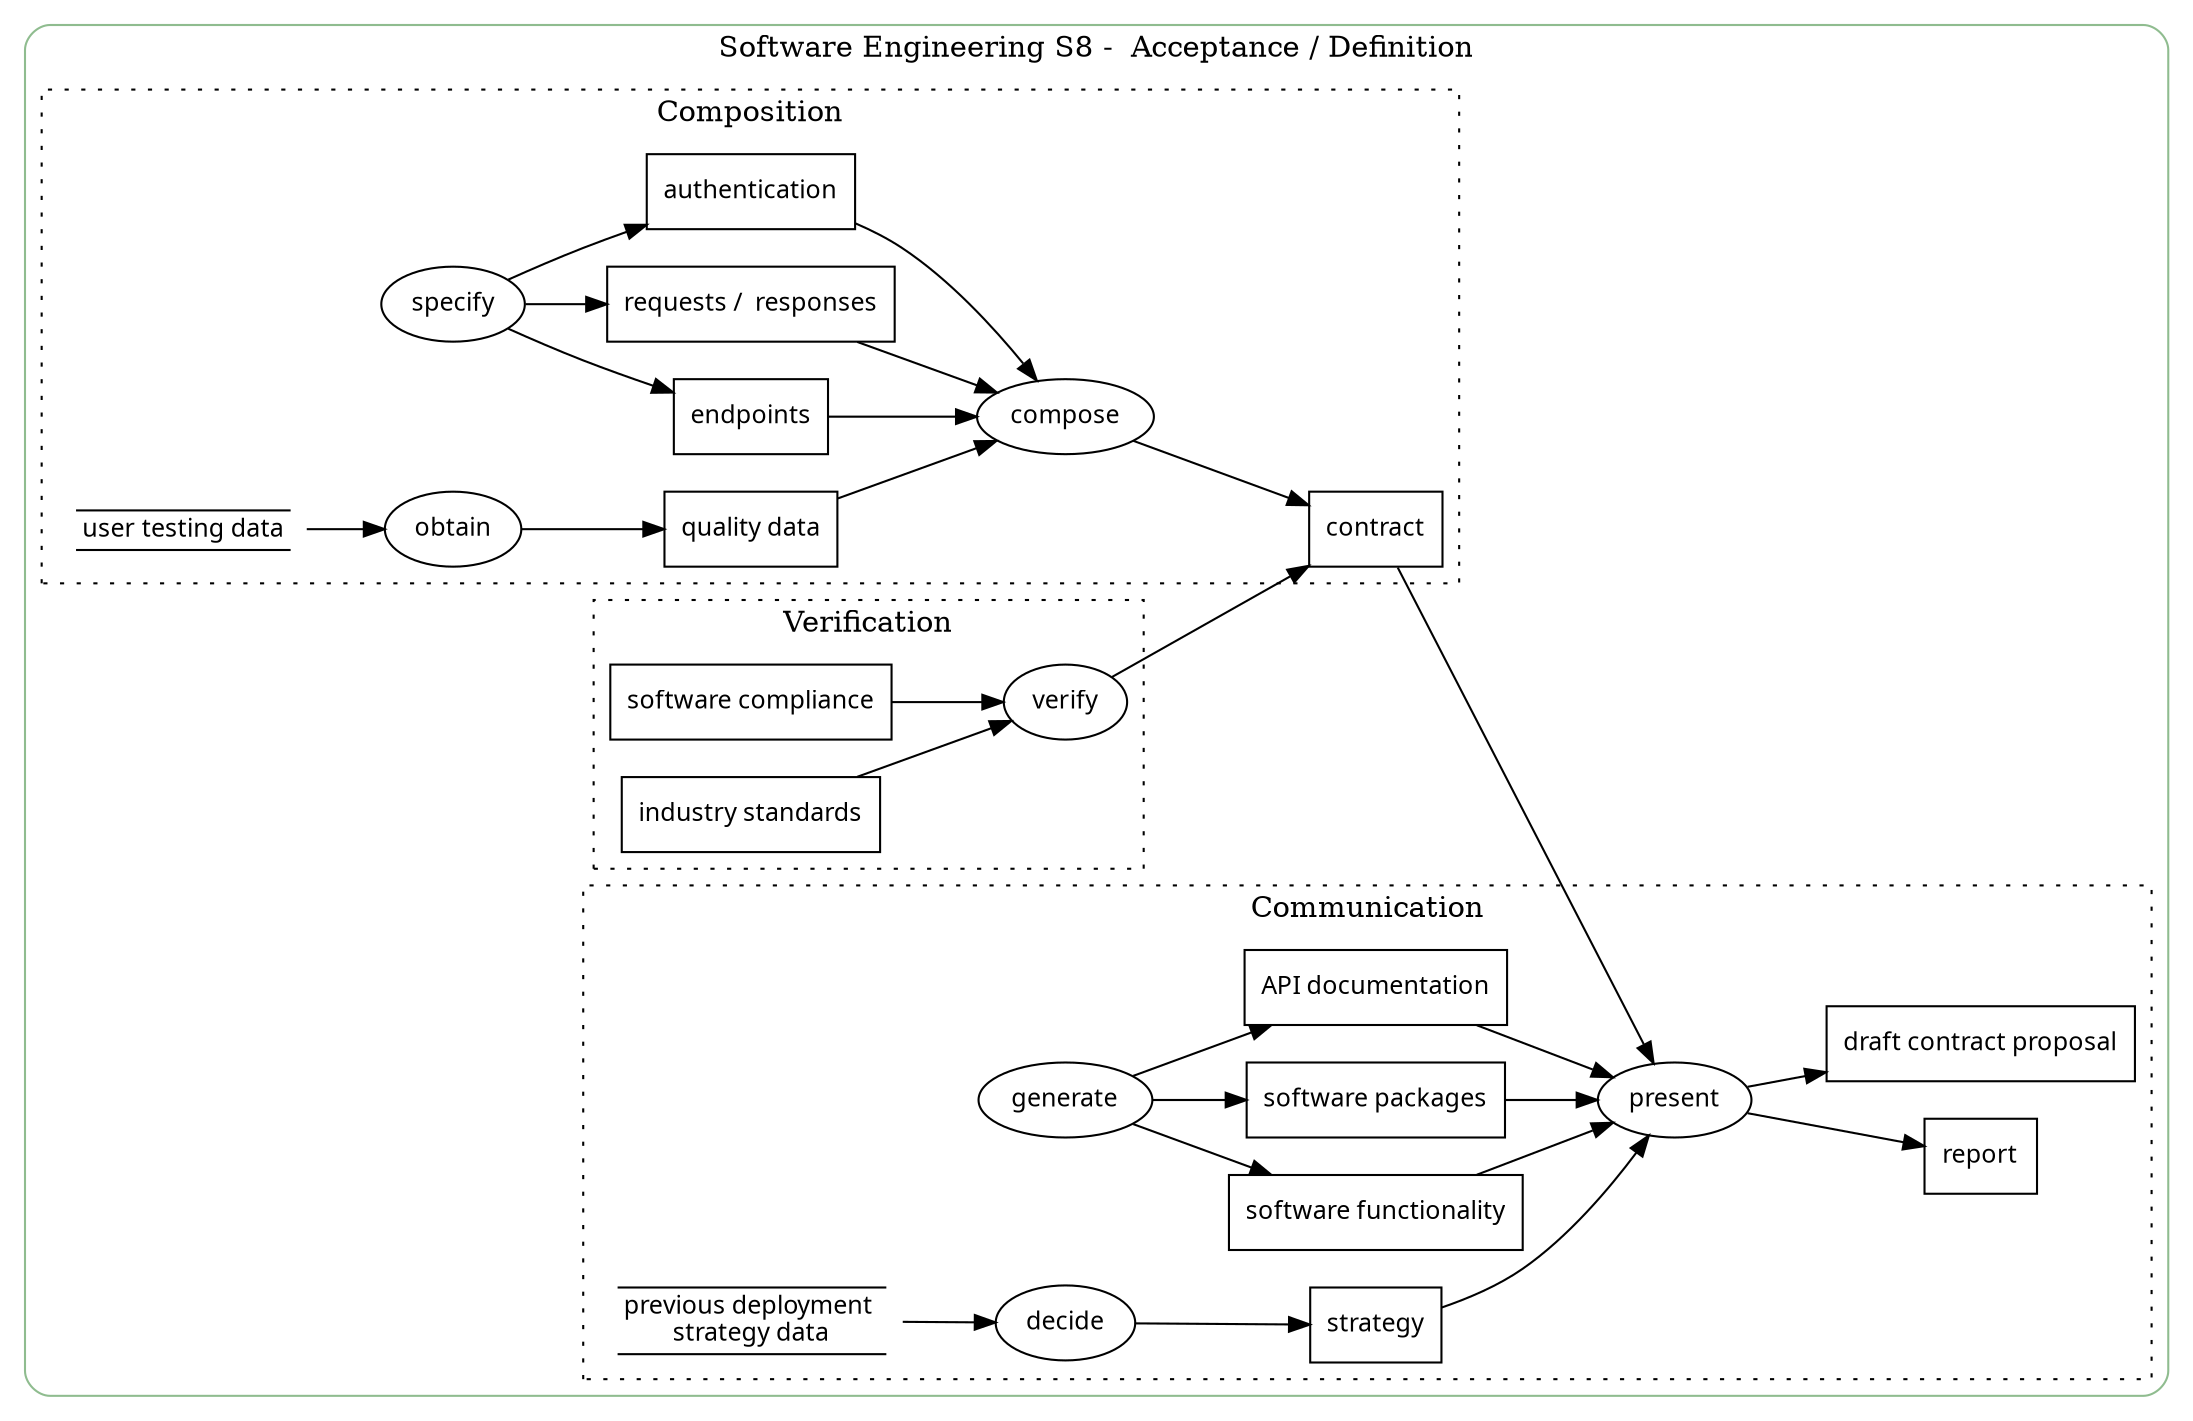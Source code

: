 digraph G {
    rankdir=LR;

    # PART : SCENARIO 2
    subgraph Cluster_Top_2 {
    style=rounded;
    color=darkseagreen
    label="Software Engineering S8 -  Acceptance / Definition";
    node[shape=ellipse, fontname="CMU Serif", fontsize=12];
    obtain [label="obtain"];
    specify [label="specify"];
    compose [label="compose"];
    verify [label="verify"];
    present [label="present"];
    generate [label="generate"];
    decide [label="decide"];

    node[shape=box, fontname="CMU Serif", fontsize=12];
    software_functionality [label="software functionality"];
    endpoints [label="endpoints"];
    contract [label="contract"];
    software_compliance [label="software compliance"];
    industry_standards [label="industry standards"];
    software_packages [label="software packages"];
    API_documentation [label="API documentation"];
    strategy [label="strategy"];
    requests [label="requests /  responses"];
    authentication [label="authentication"];
    quality_data [label="quality data"];
    report [label="report"];
    final_contract_proposal [label="draft contract proposal"];

    node[shape=plaintext];

    user_testing_data[label=<
    <TABLE BORDER="0" CELLBORDER="1" CELLSPACING="0">
        <TR><TD SIDES="TB">user testing data</TD></TR>
    </TABLE>
    >];

    previous_data[label=<
    <TABLE BORDER="0" CELLBORDER="1" CELLSPACING="0">
        <TR><TD SIDES="TB">previous deployment <br />strategy data</TD></TR>
    </TABLE>
    >];

    edge [fontname="CMU Serif", fontsize=12, color="#000000", style=filled]
    user_testing_data -> obtain;
    software_compliance -> verify;
    industry_standards -> verify;
    specify -> endpoints;
    specify -> requests;
    specify -> authentication;

    endpoints -> compose;
    requests -> compose;
    authentication -> compose;
    obtain -> quality_data;
    quality_data -> compose;

    compose -> contract;
    verify -> contract;

    generate -> API_documentation;
    generate -> software_packages;
    generate -> software_functionality;

    software_functionality -> present;
    API_documentation -> present;
    software_packages -> present;

    decide -> strategy;

    previous_data -> decide;
    contract -> present;
    strategy -> present;

    present -> report;
    present -> final_contract_proposal;

    subgraph Cluster_0 {
        style=dotted;
        color=black;
        label="Composition";
        obtain;
        specify;
        compose;
        user_testing_data;
        endpoints;
        requests;
        authentication;
        quality_data;
        contract;
    }

    subgraph Cluster_1 {
        style=dotted;
        color=black;
        label="Verification";
       verify;
       software_compliance;
        industry_standards;
    }

    subgraph Cluster_2 {
        style=dotted;
        color=black;
        label="Communication";
       present;
       generate;
       decide;

         previous_data;
         
         software_functionality;
         software_packages;
         API_documentation;
         strategy;
         report;
            final_contract_proposal;
    }

    }

}
